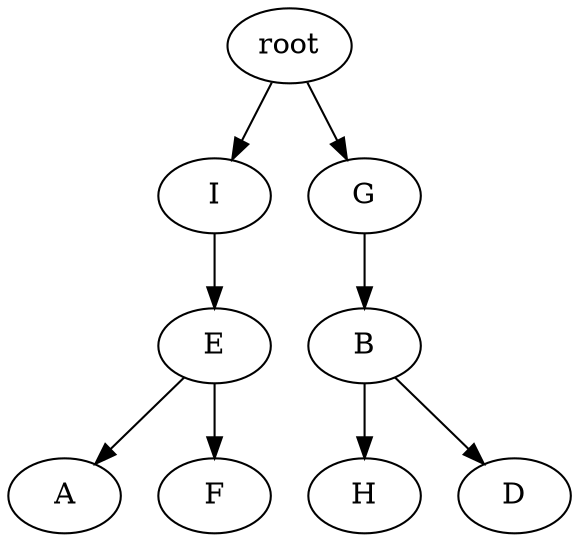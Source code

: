 digraph G {
	0 [label=root]
	1 [label=I]
	0 -> 1
	2 [label=G]
	0 -> 2
	3 [label=E]
	1 -> 3
	4 [label=B]
	2 -> 4
	5 [label=A]
	3 -> 5
	6 [label=F]
	3 -> 6
	7 [label=H]
	4 -> 7
	8 [label=D]
	4 -> 8
}
